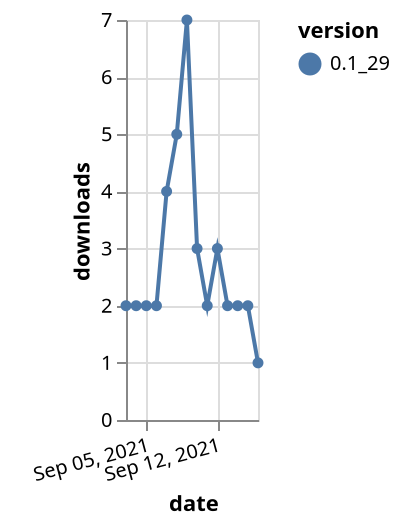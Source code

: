 {"$schema": "https://vega.github.io/schema/vega-lite/v5.json", "description": "A simple bar chart with embedded data.", "data": {"values": [{"date": "2021-09-03", "total": 3833, "delta": 2, "version": "0.1_29"}, {"date": "2021-09-04", "total": 3835, "delta": 2, "version": "0.1_29"}, {"date": "2021-09-05", "total": 3837, "delta": 2, "version": "0.1_29"}, {"date": "2021-09-06", "total": 3839, "delta": 2, "version": "0.1_29"}, {"date": "2021-09-07", "total": 3843, "delta": 4, "version": "0.1_29"}, {"date": "2021-09-08", "total": 3848, "delta": 5, "version": "0.1_29"}, {"date": "2021-09-09", "total": 3855, "delta": 7, "version": "0.1_29"}, {"date": "2021-09-10", "total": 3858, "delta": 3, "version": "0.1_29"}, {"date": "2021-09-11", "total": 3860, "delta": 2, "version": "0.1_29"}, {"date": "2021-09-12", "total": 3863, "delta": 3, "version": "0.1_29"}, {"date": "2021-09-13", "total": 3865, "delta": 2, "version": "0.1_29"}, {"date": "2021-09-14", "total": 3867, "delta": 2, "version": "0.1_29"}, {"date": "2021-09-15", "total": 3869, "delta": 2, "version": "0.1_29"}, {"date": "2021-09-16", "total": 3870, "delta": 1, "version": "0.1_29"}]}, "width": "container", "mark": {"type": "line", "point": {"filled": true}}, "encoding": {"x": {"field": "date", "type": "temporal", "timeUnit": "yearmonthdate", "title": "date", "axis": {"labelAngle": -15}}, "y": {"field": "delta", "type": "quantitative", "title": "downloads"}, "color": {"field": "version", "type": "nominal"}, "tooltip": {"field": "delta"}}}